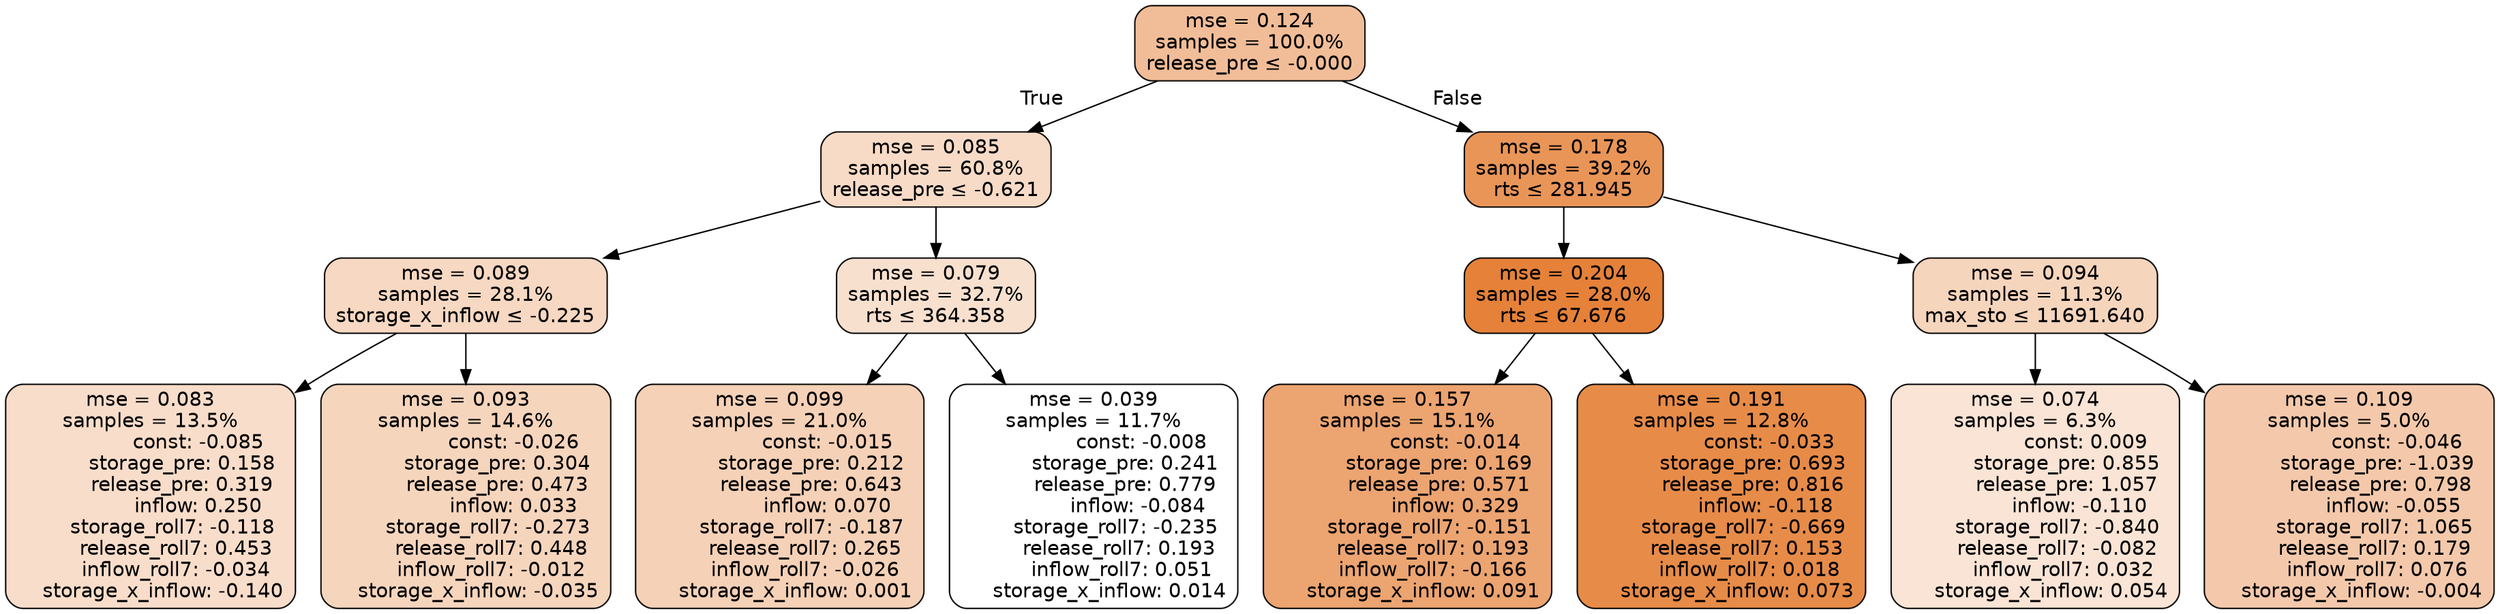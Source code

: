 digraph tree {
bgcolor="transparent"
node [shape=rectangle, style="filled, rounded", color="black", fontname=helvetica] ;
edge [fontname=helvetica] ;
	"0" [label="mse = 0.124
samples = 100.0%
release_pre &le; -0.000", fillcolor="#f1bd98"]
	"1" [label="mse = 0.085
samples = 60.8%
release_pre &le; -0.621", fillcolor="#f7dbc7"]
	"2" [label="mse = 0.089
samples = 28.1%
storage_x_inflow &le; -0.225", fillcolor="#f7d8c2"]
	"3" [label="mse = 0.083
samples = 13.5%
               const: -0.085
          storage_pre: 0.158
          release_pre: 0.319
               inflow: 0.250
       storage_roll7: -0.118
        release_roll7: 0.453
        inflow_roll7: -0.034
    storage_x_inflow: -0.140", fillcolor="#f8ddca"]
	"4" [label="mse = 0.093
samples = 14.6%
               const: -0.026
          storage_pre: 0.304
          release_pre: 0.473
               inflow: 0.033
       storage_roll7: -0.273
        release_roll7: 0.448
        inflow_roll7: -0.012
    storage_x_inflow: -0.035", fillcolor="#f6d5bd"]
	"5" [label="mse = 0.079
samples = 32.7%
rts &le; 364.358", fillcolor="#f8e0cf"]
	"6" [label="mse = 0.099
samples = 21.0%
               const: -0.015
          storage_pre: 0.212
          release_pre: 0.643
               inflow: 0.070
       storage_roll7: -0.187
        release_roll7: 0.265
        inflow_roll7: -0.026
     storage_x_inflow: 0.001", fillcolor="#f5d1b7"]
	"7" [label="mse = 0.039
samples = 11.7%
               const: -0.008
          storage_pre: 0.241
          release_pre: 0.779
              inflow: -0.084
       storage_roll7: -0.235
        release_roll7: 0.193
         inflow_roll7: 0.051
     storage_x_inflow: 0.014", fillcolor="#ffffff"]
	"8" [label="mse = 0.178
samples = 39.2%
rts &le; 281.945", fillcolor="#e99558"]
	"9" [label="mse = 0.204
samples = 28.0%
rts &le; 67.676", fillcolor="#e58139"]
	"10" [label="mse = 0.157
samples = 15.1%
               const: -0.014
          storage_pre: 0.169
          release_pre: 0.571
               inflow: 0.329
       storage_roll7: -0.151
        release_roll7: 0.193
        inflow_roll7: -0.166
     storage_x_inflow: 0.091", fillcolor="#eca471"]
	"11" [label="mse = 0.191
samples = 12.8%
               const: -0.033
          storage_pre: 0.693
          release_pre: 0.816
              inflow: -0.118
       storage_roll7: -0.669
        release_roll7: 0.153
         inflow_roll7: 0.018
     storage_x_inflow: 0.073", fillcolor="#e78b48"]
	"12" [label="mse = 0.094
samples = 11.3%
max_sto &le; 11691.640", fillcolor="#f6d5bd"]
	"13" [label="mse = 0.074
samples = 6.3%
                const: 0.009
          storage_pre: 0.855
          release_pre: 1.057
              inflow: -0.110
       storage_roll7: -0.840
       release_roll7: -0.082
         inflow_roll7: 0.032
     storage_x_inflow: 0.054", fillcolor="#f9e4d5"]
	"14" [label="mse = 0.109
samples = 5.0%
               const: -0.046
         storage_pre: -1.039
          release_pre: 0.798
              inflow: -0.055
        storage_roll7: 1.065
        release_roll7: 0.179
         inflow_roll7: 0.076
    storage_x_inflow: -0.004", fillcolor="#f4c9ab"]

	"0" -> "1" [labeldistance=2.5, labelangle=45, headlabel="True"]
	"1" -> "2"
	"2" -> "3"
	"2" -> "4"
	"1" -> "5"
	"5" -> "6"
	"5" -> "7"
	"0" -> "8" [labeldistance=2.5, labelangle=-45, headlabel="False"]
	"8" -> "9"
	"9" -> "10"
	"9" -> "11"
	"8" -> "12"
	"12" -> "13"
	"12" -> "14"
}